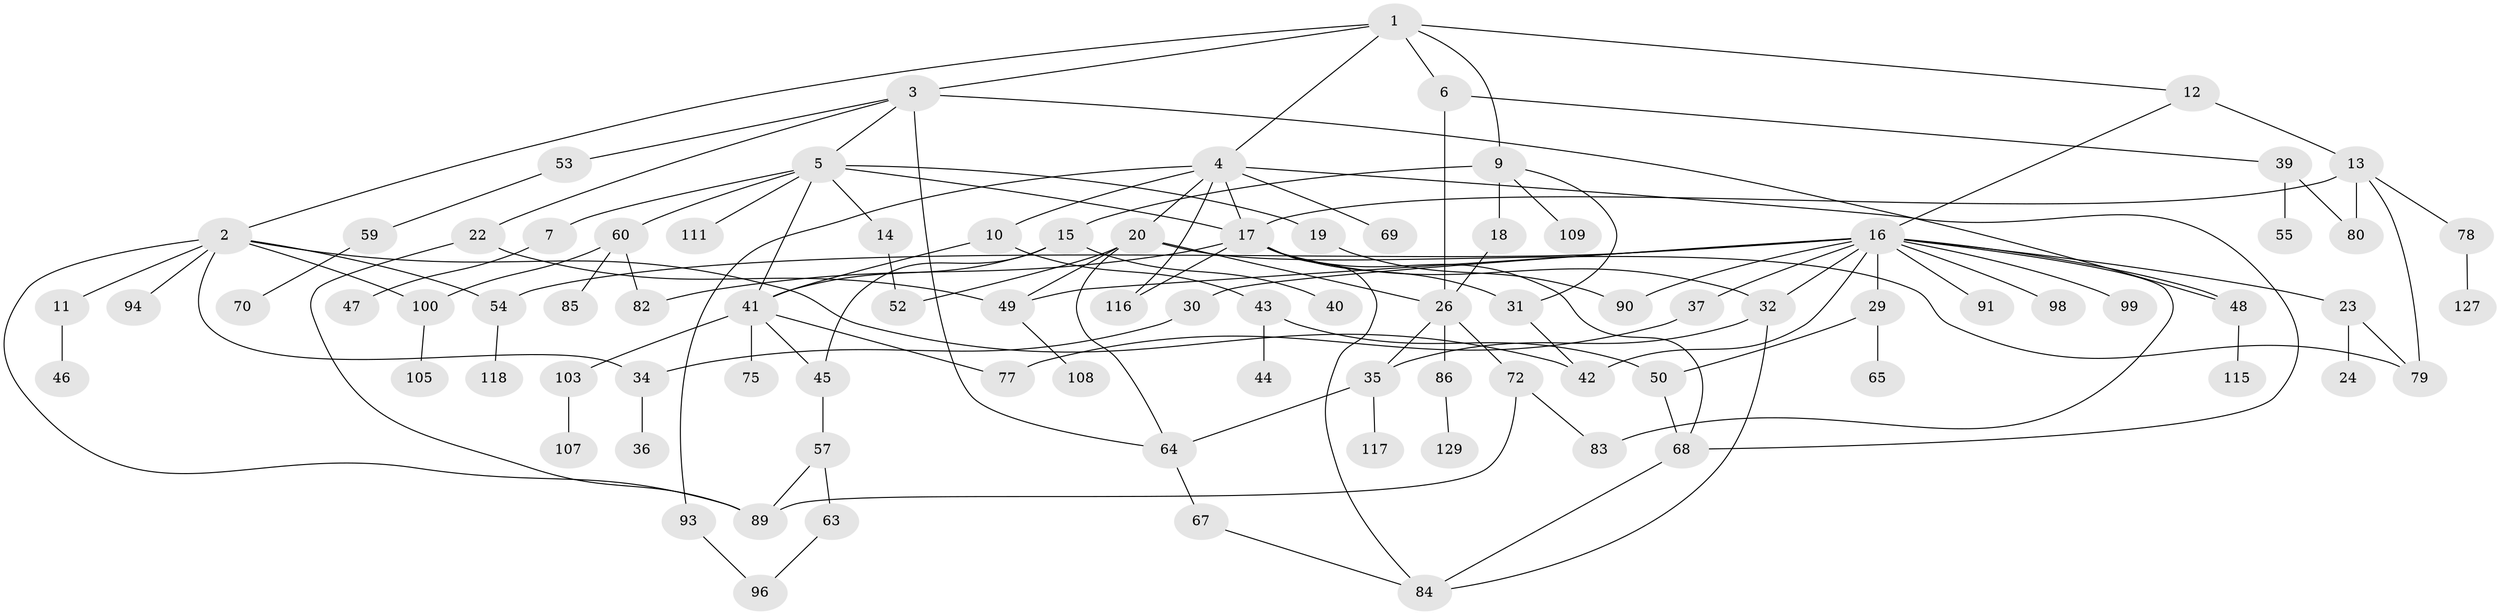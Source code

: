 // Generated by graph-tools (version 1.1) at 2025/51/02/27/25 19:51:39]
// undirected, 89 vertices, 127 edges
graph export_dot {
graph [start="1"]
  node [color=gray90,style=filled];
  1 [super="+28"];
  2 [super="+33"];
  3 [super="+101"];
  4 [super="+56"];
  5 [super="+8"];
  6 [super="+66"];
  7;
  9 [super="+122"];
  10;
  11;
  12;
  13 [super="+25"];
  14 [super="+58"];
  15;
  16 [super="+38"];
  17 [super="+27"];
  18 [super="+21"];
  19 [super="+73"];
  20 [super="+102"];
  22;
  23 [super="+119"];
  24;
  26 [super="+61"];
  29;
  30;
  31;
  32 [super="+104"];
  34 [super="+81"];
  35 [super="+110"];
  36;
  37;
  39 [super="+97"];
  40;
  41 [super="+51"];
  42 [super="+121"];
  43 [super="+126"];
  44;
  45 [super="+123"];
  46;
  47;
  48 [super="+71"];
  49 [super="+88"];
  50 [super="+62"];
  52 [super="+74"];
  53;
  54 [super="+87"];
  55;
  57;
  59 [super="+128"];
  60 [super="+120"];
  63 [super="+112"];
  64 [super="+114"];
  65;
  67;
  68 [super="+76"];
  69;
  70;
  72;
  75;
  77;
  78;
  79;
  80 [super="+92"];
  82;
  83 [super="+113"];
  84 [super="+95"];
  85;
  86 [super="+124"];
  89 [super="+125"];
  90;
  91;
  93 [super="+106"];
  94;
  96;
  98;
  99;
  100;
  103;
  105;
  107;
  108;
  109;
  111;
  115;
  116;
  117;
  118;
  127;
  129;
  1 -- 2;
  1 -- 3;
  1 -- 4;
  1 -- 6;
  1 -- 9;
  1 -- 12;
  2 -- 11;
  2 -- 54;
  2 -- 34;
  2 -- 100;
  2 -- 42;
  2 -- 94;
  2 -- 89;
  3 -- 5;
  3 -- 22;
  3 -- 48;
  3 -- 53;
  3 -- 64;
  4 -- 10;
  4 -- 20;
  4 -- 93;
  4 -- 116;
  4 -- 68;
  4 -- 69;
  4 -- 17;
  5 -- 7;
  5 -- 14;
  5 -- 19;
  5 -- 41;
  5 -- 17;
  5 -- 60;
  5 -- 111;
  6 -- 26;
  6 -- 39;
  7 -- 47;
  9 -- 15;
  9 -- 18;
  9 -- 31;
  9 -- 109;
  10 -- 43;
  10 -- 41;
  11 -- 46;
  12 -- 13 [weight=2];
  12 -- 16;
  13 -- 78;
  13 -- 79;
  13 -- 80;
  13 -- 17;
  14 -- 52;
  15 -- 40;
  15 -- 45;
  15 -- 41;
  16 -- 23;
  16 -- 29;
  16 -- 30;
  16 -- 37;
  16 -- 54;
  16 -- 91;
  16 -- 98;
  16 -- 90;
  16 -- 32;
  16 -- 48;
  16 -- 42;
  16 -- 99;
  16 -- 83;
  16 -- 49;
  17 -- 68;
  17 -- 31;
  17 -- 32;
  17 -- 82;
  17 -- 116;
  17 -- 84;
  18 -- 26;
  19 -- 90;
  20 -- 52;
  20 -- 79;
  20 -- 26;
  20 -- 64;
  20 -- 49;
  22 -- 49;
  22 -- 89;
  23 -- 24;
  23 -- 79;
  26 -- 86;
  26 -- 72;
  26 -- 35;
  29 -- 50;
  29 -- 65;
  30 -- 34;
  31 -- 42;
  32 -- 35;
  32 -- 84;
  34 -- 36;
  35 -- 64;
  35 -- 117;
  37 -- 77;
  39 -- 55;
  39 -- 80;
  41 -- 103;
  41 -- 77;
  41 -- 75;
  41 -- 45;
  43 -- 44;
  43 -- 50;
  45 -- 57;
  48 -- 115;
  49 -- 108;
  50 -- 68;
  53 -- 59;
  54 -- 118;
  57 -- 63;
  57 -- 89;
  59 -- 70;
  60 -- 85;
  60 -- 100;
  60 -- 82;
  63 -- 96;
  64 -- 67;
  67 -- 84;
  68 -- 84;
  72 -- 83;
  72 -- 89;
  78 -- 127;
  86 -- 129;
  93 -- 96;
  100 -- 105;
  103 -- 107;
}
